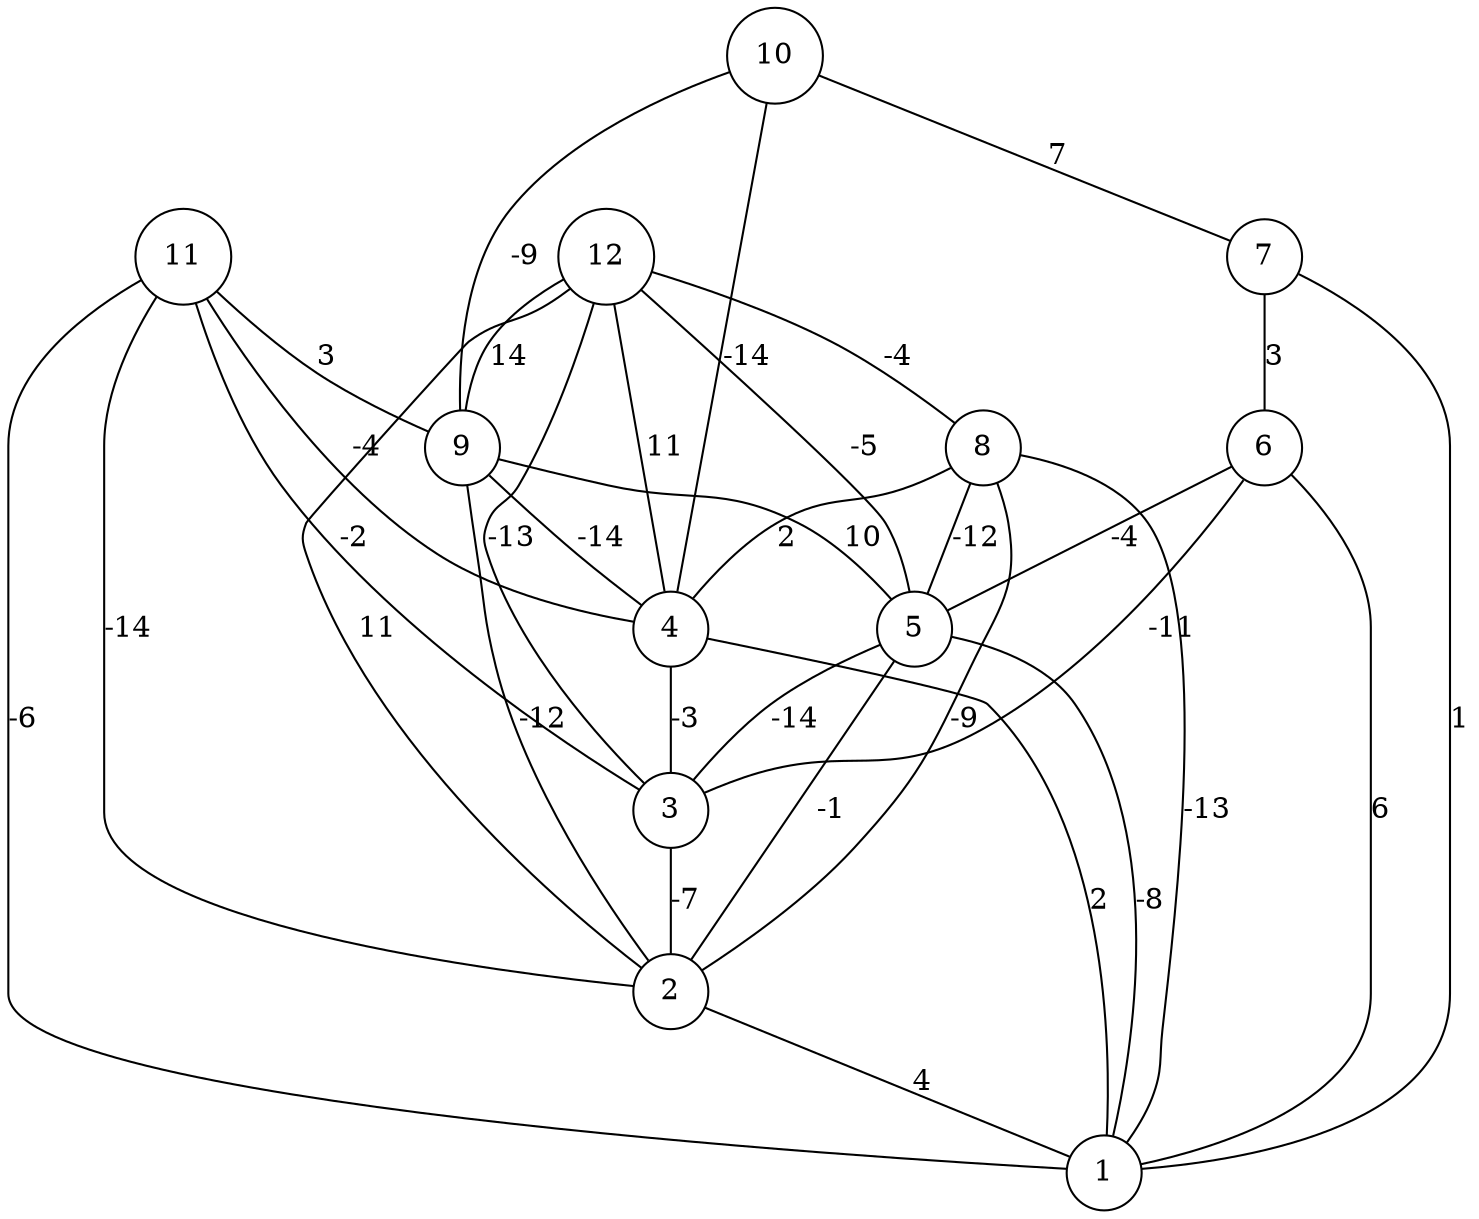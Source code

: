 graph { 
	 fontname="Helvetica,Arial,sans-serif" 
	 node [shape = circle]; 
	 12 -- 2 [label = "11"];
	 12 -- 3 [label = "-13"];
	 12 -- 4 [label = "11"];
	 12 -- 5 [label = "-5"];
	 12 -- 8 [label = "-4"];
	 12 -- 9 [label = "14"];
	 11 -- 1 [label = "-6"];
	 11 -- 2 [label = "-14"];
	 11 -- 3 [label = "-2"];
	 11 -- 4 [label = "-4"];
	 11 -- 9 [label = "3"];
	 10 -- 4 [label = "-14"];
	 10 -- 7 [label = "7"];
	 10 -- 9 [label = "-9"];
	 9 -- 2 [label = "-12"];
	 9 -- 4 [label = "-14"];
	 9 -- 5 [label = "10"];
	 8 -- 1 [label = "-13"];
	 8 -- 2 [label = "-9"];
	 8 -- 4 [label = "2"];
	 8 -- 5 [label = "-12"];
	 7 -- 1 [label = "1"];
	 7 -- 6 [label = "3"];
	 6 -- 1 [label = "6"];
	 6 -- 3 [label = "-11"];
	 6 -- 5 [label = "-4"];
	 5 -- 1 [label = "-8"];
	 5 -- 2 [label = "-1"];
	 5 -- 3 [label = "-14"];
	 4 -- 1 [label = "2"];
	 4 -- 3 [label = "-3"];
	 3 -- 2 [label = "-7"];
	 2 -- 1 [label = "4"];
	 1;
	 2;
	 3;
	 4;
	 5;
	 6;
	 7;
	 8;
	 9;
	 10;
	 11;
	 12;
}
